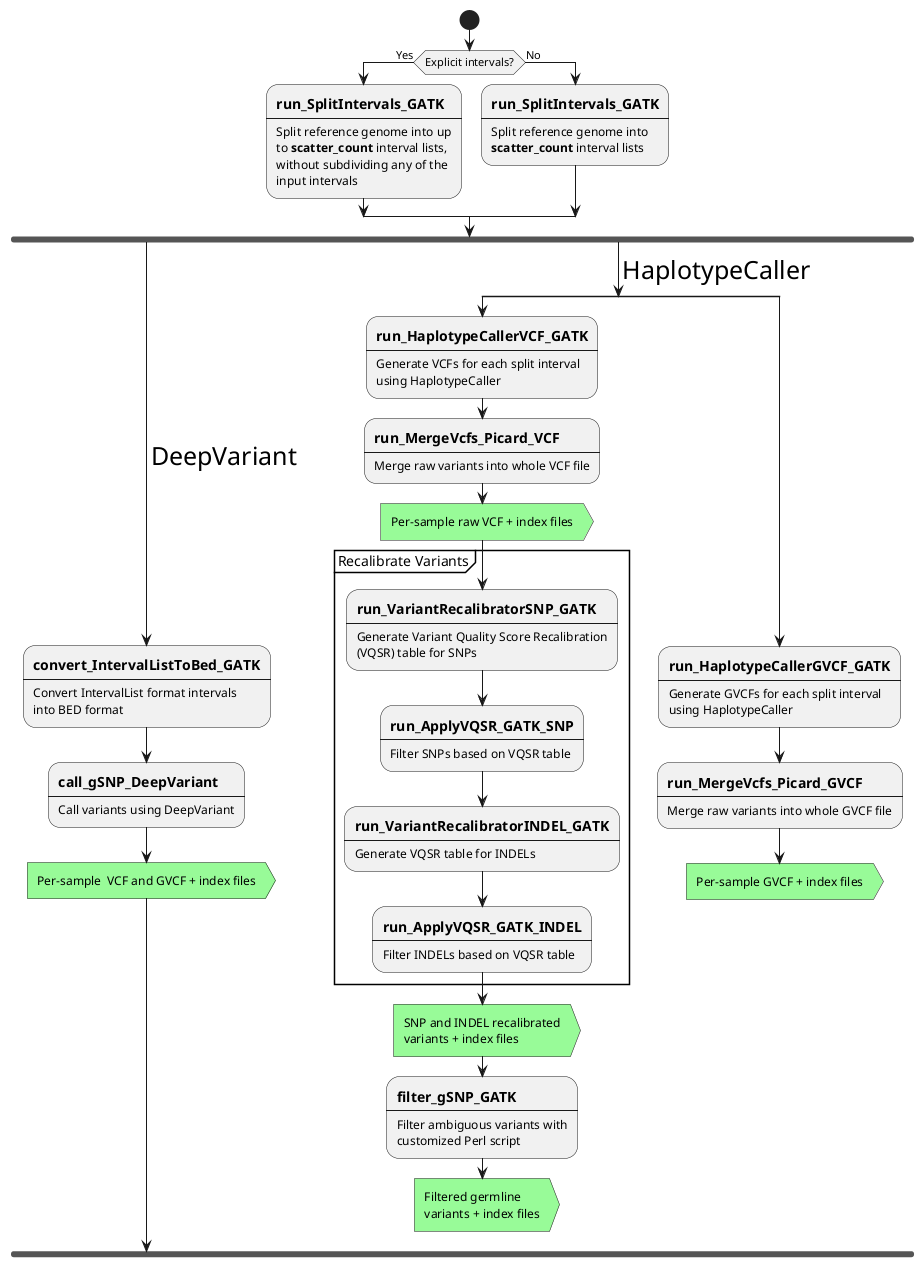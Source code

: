 @startuml

skinparam ConditionEndStyle hline

start

if (Explicit intervals?) is (Yes) then
  :==run_SplitIntervals_GATK
  ----
  Split reference genome into up
  to **scatter_count** interval lists,
  without subdividing any of the
  input intervals;
else (No)
  :==run_SplitIntervals_GATK
  ----
  Split reference genome into
  **scatter_count** interval lists;
endif

fork
  -><size:25>DeepVariant</size>;
  :==convert_IntervalListToBed_GATK
  ----
  Convert IntervalList format intervals 
  into BED format;
  :==call_gSNP_DeepVariant
  ----
  Call variants using DeepVariant;

  #palegreen:Per-sample  VCF and GVCF + index files>
fork again
  -><size:25>HaplotypeCaller</size>;
  split

  :==run_HaplotypeCallerVCF_GATK
  ----
  Generate VCFs for each split interval
  using HaplotypeCaller;

  :==run_MergeVcfs_Picard_VCF
  ----
  Merge raw variants into whole VCF file;

  #palegreen:Per-sample raw VCF + index files>

  partition "Recalibrate Variants" {

  :==run_VariantRecalibratorSNP_GATK
  ----
  Generate Variant Quality Score Recalibration
  (VQSR) table for SNPs;

  :==run_ApplyVQSR_GATK_SNP
  ----
  Filter SNPs based on VQSR table;

  :==run_VariantRecalibratorINDEL_GATK
  ----
  Generate VQSR table for INDELs;

  :==run_ApplyVQSR_GATK_INDEL
  ----
  Filter INDELs based on VQSR table;

  }

  #palegreen:SNP and INDEL recalibrated
  variants + index files>

  :==filter_gSNP_GATK
  ----
  Filter ambiguous variants with
  customized Perl script;

  #palegreen:Filtered germline
  variants + index files>

  detach

  split again

  :==run_HaplotypeCallerGVCF_GATK
  ----
  Generate GVCFs for each split interval
  using HaplotypeCaller;

  :==run_MergeVcfs_Picard_GVCF
  ----
  Merge raw variants into whole GVCF file;

  #palegreen:Per-sample GVCF + index files>

  detach

  endsplit
end fork

@enduml

